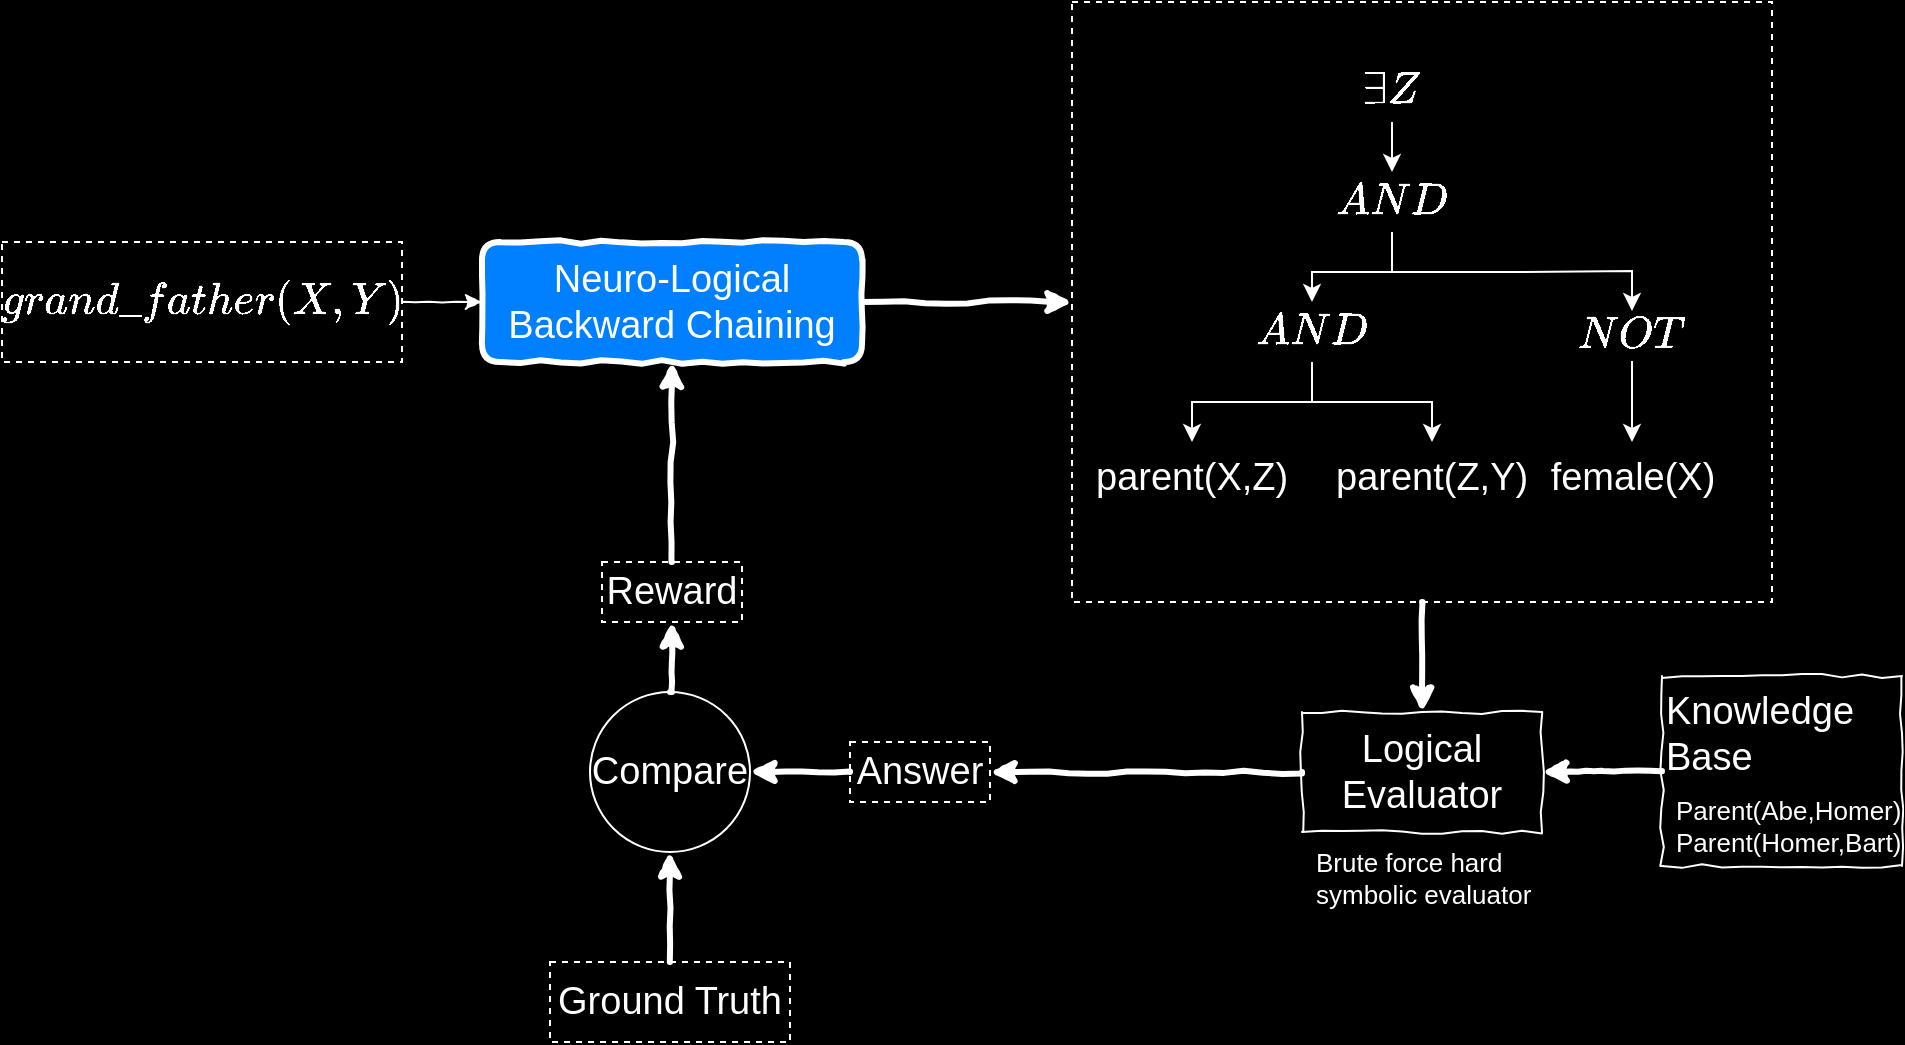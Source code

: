 <mxfile version="11.0.1" type="github"><diagram id="BeI8DHMDFHrEP4bDjmuN" name="Page-1"><mxGraphModel dx="1186" dy="758" grid="1" gridSize="10" guides="1" tooltips="1" connect="1" arrows="1" fold="1" page="1" pageScale="1" pageWidth="1100" pageHeight="850" background="#000000" math="1" shadow="0"><root><mxCell id="0"/><mxCell id="1" parent="0"/><mxCell id="dKdMtzHMEAxyN29hFK7c-27" style="edgeStyle=orthogonalEdgeStyle;rounded=0;orthogonalLoop=1;jettySize=auto;html=1;exitX=1;exitY=0.5;exitDx=0;exitDy=0;fontSize=19;strokeColor=#FFFFFF;fontColor=#FFFFFF;comic=1;strokeWidth=3;" parent="1" source="dKdMtzHMEAxyN29hFK7c-3" target="dKdMtzHMEAxyN29hFK7c-29" edge="1"><mxGeometry relative="1" as="geometry"><mxPoint x="590" y="270" as="targetPoint"/></mxGeometry></mxCell><mxCell id="dKdMtzHMEAxyN29hFK7c-3" value="Neuro-Logical Backward Chaining" style="rounded=1;whiteSpace=wrap;html=1;fontSize=19;strokeColor=#FFFFFF;fontColor=#FFFFFF;fillColor=#007FFF;strokeWidth=3;comic=1;" parent="1" vertex="1"><mxGeometry x="320" y="240" width="190" height="60" as="geometry"/></mxCell><mxCell id="dKdMtzHMEAxyN29hFK7c-5" style="edgeStyle=orthogonalEdgeStyle;rounded=0;orthogonalLoop=1;jettySize=auto;html=1;exitX=1;exitY=0.5;exitDx=0;exitDy=0;entryX=0;entryY=0.5;entryDx=0;entryDy=0;fontSize=19;strokeColor=#FFFFFF;fontColor=#FFFFFF;comic=1;" parent="1" source="dKdMtzHMEAxyN29hFK7c-4" target="dKdMtzHMEAxyN29hFK7c-3" edge="1"><mxGeometry relative="1" as="geometry"/></mxCell><mxCell id="dKdMtzHMEAxyN29hFK7c-4" value="$$grand\_father(X,Y)$$" style="rounded=0;whiteSpace=wrap;html=1;fontSize=19;fillColor=none;strokeColor=#FFFFFF;fontColor=#FFFFFF;dashed=1;" parent="1" vertex="1"><mxGeometry x="80" y="240" width="200" height="60" as="geometry"/></mxCell><mxCell id="dKdMtzHMEAxyN29hFK7c-32" style="edgeStyle=orthogonalEdgeStyle;rounded=0;orthogonalLoop=1;jettySize=auto;html=1;exitX=0.5;exitY=1;exitDx=0;exitDy=0;fontSize=19;strokeColor=#FFFFFF;fontColor=#FFFFFF;comic=1;strokeWidth=3;" parent="1" source="dKdMtzHMEAxyN29hFK7c-29" target="dKdMtzHMEAxyN29hFK7c-31" edge="1"><mxGeometry relative="1" as="geometry"/></mxCell><mxCell id="dKdMtzHMEAxyN29hFK7c-26" value="" style="group;dashed=1;strokeColor=none;fontColor=#FFFFFF;" parent="1" vertex="1" connectable="0"><mxGeometry x="625" y="150" width="340" height="270" as="geometry"/></mxCell><mxCell id="dKdMtzHMEAxyN29hFK7c-11" value="$$\exists Z $$" style="rounded=0;whiteSpace=wrap;html=1;fillColor=none;fontSize=19;strokeColor=none;fontColor=#FFFFFF;" parent="dKdMtzHMEAxyN29hFK7c-26" vertex="1"><mxGeometry x="130" width="40" height="30" as="geometry"/></mxCell><mxCell id="dKdMtzHMEAxyN29hFK7c-12" value="$$AND $$" style="rounded=0;whiteSpace=wrap;html=1;fillColor=none;fontSize=19;strokeColor=none;fontColor=#FFFFFF;" parent="dKdMtzHMEAxyN29hFK7c-26" vertex="1"><mxGeometry x="130" y="55" width="40" height="30" as="geometry"/></mxCell><mxCell id="dKdMtzHMEAxyN29hFK7c-13" style="edgeStyle=orthogonalEdgeStyle;rounded=0;orthogonalLoop=1;jettySize=auto;html=1;exitX=0.5;exitY=1;exitDx=0;exitDy=0;entryX=0.5;entryY=0;entryDx=0;entryDy=0;fontSize=19;strokeColor=#FFFFFF;fontColor=#FFFFFF;" parent="dKdMtzHMEAxyN29hFK7c-26" source="dKdMtzHMEAxyN29hFK7c-11" target="dKdMtzHMEAxyN29hFK7c-12" edge="1"><mxGeometry relative="1" as="geometry"/></mxCell><mxCell id="dKdMtzHMEAxyN29hFK7c-14" value="$$AND $$" style="rounded=0;whiteSpace=wrap;html=1;fillColor=none;fontSize=19;strokeColor=none;fontColor=#FFFFFF;" parent="dKdMtzHMEAxyN29hFK7c-26" vertex="1"><mxGeometry x="90" y="120" width="40" height="30" as="geometry"/></mxCell><mxCell id="dKdMtzHMEAxyN29hFK7c-16" style="edgeStyle=orthogonalEdgeStyle;rounded=0;orthogonalLoop=1;jettySize=auto;html=1;exitX=0.5;exitY=1;exitDx=0;exitDy=0;entryX=0.5;entryY=0;entryDx=0;entryDy=0;fontSize=19;strokeColor=#FFFFFF;fontColor=#FFFFFF;" parent="dKdMtzHMEAxyN29hFK7c-26" source="dKdMtzHMEAxyN29hFK7c-12" target="dKdMtzHMEAxyN29hFK7c-14" edge="1"><mxGeometry relative="1" as="geometry"/></mxCell><mxCell id="dKdMtzHMEAxyN29hFK7c-15" value="parent(X,Z)" style="text;html=1;fontSize=19;strokeColor=none;fontColor=#FFFFFF;" parent="dKdMtzHMEAxyN29hFK7c-26" vertex="1"><mxGeometry y="190" width="100" height="40" as="geometry"/></mxCell><mxCell id="dKdMtzHMEAxyN29hFK7c-17" style="edgeStyle=orthogonalEdgeStyle;rounded=0;orthogonalLoop=1;jettySize=auto;html=1;exitX=0.5;exitY=1;exitDx=0;exitDy=0;entryX=0.5;entryY=0;entryDx=0;entryDy=0;fontSize=19;strokeColor=#FFFFFF;fontColor=#FFFFFF;" parent="dKdMtzHMEAxyN29hFK7c-26" source="dKdMtzHMEAxyN29hFK7c-14" target="dKdMtzHMEAxyN29hFK7c-15" edge="1"><mxGeometry relative="1" as="geometry"/></mxCell><mxCell id="dKdMtzHMEAxyN29hFK7c-18" value="parent(Z,Y)" style="text;html=1;fontSize=19;strokeColor=none;fontColor=#FFFFFF;" parent="dKdMtzHMEAxyN29hFK7c-26" vertex="1"><mxGeometry x="120" y="190" width="100" height="40" as="geometry"/></mxCell><mxCell id="dKdMtzHMEAxyN29hFK7c-19" style="edgeStyle=orthogonalEdgeStyle;rounded=0;orthogonalLoop=1;jettySize=auto;html=1;exitX=0.5;exitY=1;exitDx=0;exitDy=0;entryX=0.5;entryY=0;entryDx=0;entryDy=0;fontSize=19;strokeColor=#FFFFFF;fontColor=#FFFFFF;" parent="dKdMtzHMEAxyN29hFK7c-26" source="dKdMtzHMEAxyN29hFK7c-14" target="dKdMtzHMEAxyN29hFK7c-18" edge="1"><mxGeometry relative="1" as="geometry"/></mxCell><mxCell id="dKdMtzHMEAxyN29hFK7c-22" value="$$NOT $$" style="rounded=0;whiteSpace=wrap;html=1;fillColor=none;fontSize=19;strokeColor=none;fontColor=#FFFFFF;" parent="dKdMtzHMEAxyN29hFK7c-26" vertex="1"><mxGeometry x="250" y="124.5" width="40" height="25" as="geometry"/></mxCell><mxCell id="dKdMtzHMEAxyN29hFK7c-23" style="edgeStyle=orthogonalEdgeStyle;rounded=0;orthogonalLoop=1;jettySize=auto;html=1;exitX=0.5;exitY=1;exitDx=0;exitDy=0;entryX=0.5;entryY=0;entryDx=0;entryDy=0;fontSize=19;strokeColor=#FFFFFF;fontColor=#FFFFFF;" parent="dKdMtzHMEAxyN29hFK7c-26" source="dKdMtzHMEAxyN29hFK7c-12" target="dKdMtzHMEAxyN29hFK7c-22" edge="1"><mxGeometry relative="1" as="geometry"/></mxCell><mxCell id="dKdMtzHMEAxyN29hFK7c-29" value="" style="rounded=0;whiteSpace=wrap;html=1;fillColor=none;fontSize=19;strokeColor=#FFFFFF;fontColor=#FFFFFF;dashed=1;" parent="dKdMtzHMEAxyN29hFK7c-26" vertex="1"><mxGeometry x="-10" y="-30" width="350" height="300" as="geometry"/></mxCell><mxCell id="dKdMtzHMEAxyN29hFK7c-24" value="female(X)" style="text;html=1;fontSize=19;strokeColor=none;fontColor=#FFFFFF;align=center;" parent="dKdMtzHMEAxyN29hFK7c-26" vertex="1"><mxGeometry x="220" y="190" width="100" height="40" as="geometry"/></mxCell><mxCell id="dKdMtzHMEAxyN29hFK7c-25" style="edgeStyle=orthogonalEdgeStyle;rounded=0;orthogonalLoop=1;jettySize=auto;html=1;exitX=0.5;exitY=1;exitDx=0;exitDy=0;fontSize=19;strokeColor=#FFFFFF;fontColor=#FFFFFF;" parent="dKdMtzHMEAxyN29hFK7c-26" source="dKdMtzHMEAxyN29hFK7c-22" target="dKdMtzHMEAxyN29hFK7c-24" edge="1"><mxGeometry relative="1" as="geometry"/></mxCell><mxCell id="dKdMtzHMEAxyN29hFK7c-37" style="edgeStyle=orthogonalEdgeStyle;rounded=0;orthogonalLoop=1;jettySize=auto;html=1;exitX=0;exitY=0.5;exitDx=0;exitDy=0;fontSize=19;entryX=1;entryY=0.5;entryDx=0;entryDy=0;strokeColor=#FFFFFF;fontColor=#FFFFFF;comic=1;strokeWidth=3;" parent="1" source="dKdMtzHMEAxyN29hFK7c-31" target="dKdMtzHMEAxyN29hFK7c-48" edge="1"><mxGeometry relative="1" as="geometry"><mxPoint x="550" y="507" as="targetPoint"/></mxGeometry></mxCell><mxCell id="dKdMtzHMEAxyN29hFK7c-31" value="Logical Evaluator" style="rounded=0;whiteSpace=wrap;html=1;strokeColor=#FFFFFF;fillColor=none;fontSize=19;fontColor=#FFFFFF;comic=1;" parent="1" vertex="1"><mxGeometry x="730" y="475" width="120" height="60" as="geometry"/></mxCell><mxCell id="dKdMtzHMEAxyN29hFK7c-36" style="edgeStyle=orthogonalEdgeStyle;rounded=0;orthogonalLoop=1;jettySize=auto;html=1;exitX=0;exitY=0.5;exitDx=0;exitDy=0;entryX=1;entryY=0.5;entryDx=0;entryDy=0;fontSize=19;strokeColor=#FFFFFF;fontColor=#FFFFFF;comic=1;strokeWidth=3;" parent="1" source="dKdMtzHMEAxyN29hFK7c-35" target="dKdMtzHMEAxyN29hFK7c-31" edge="1"><mxGeometry relative="1" as="geometry"/></mxCell><mxCell id="dKdMtzHMEAxyN29hFK7c-35" value="Knowledge Base" style="rounded=0;whiteSpace=wrap;html=1;strokeColor=#FFFFFF;fillColor=none;fontSize=19;fontColor=#FFFFFF;comic=1;verticalAlign=top;align=left;" parent="1" vertex="1"><mxGeometry x="910" y="457" width="120" height="95" as="geometry"/></mxCell><mxCell id="dKdMtzHMEAxyN29hFK7c-45" style="edgeStyle=orthogonalEdgeStyle;rounded=0;orthogonalLoop=1;jettySize=auto;html=1;exitX=0.5;exitY=0;exitDx=0;exitDy=0;entryX=0.5;entryY=1;entryDx=0;entryDy=0;fontSize=19;strokeColor=#FFFFFF;fontColor=#FFFFFF;comic=1;strokeWidth=3;" parent="1" source="dKdMtzHMEAxyN29hFK7c-38" target="dKdMtzHMEAxyN29hFK7c-3" edge="1"><mxGeometry relative="1" as="geometry"/></mxCell><mxCell id="dKdMtzHMEAxyN29hFK7c-38" value="Reward" style="rounded=0;whiteSpace=wrap;html=1;strokeColor=#FFFFFF;fillColor=none;fontSize=19;dashed=1;fontColor=#FFFFFF;" parent="1" vertex="1"><mxGeometry x="380" y="400" width="70" height="30" as="geometry"/></mxCell><mxCell id="dKdMtzHMEAxyN29hFK7c-46" style="edgeStyle=orthogonalEdgeStyle;rounded=0;orthogonalLoop=1;jettySize=auto;html=1;exitX=0.5;exitY=0;exitDx=0;exitDy=0;entryX=0.5;entryY=1;entryDx=0;entryDy=0;fontSize=19;strokeColor=#FFFFFF;fontColor=#FFFFFF;comic=1;strokeWidth=3;" parent="1" source="dKdMtzHMEAxyN29hFK7c-39" target="dKdMtzHMEAxyN29hFK7c-38" edge="1"><mxGeometry relative="1" as="geometry"/></mxCell><mxCell id="dKdMtzHMEAxyN29hFK7c-39" value="Compare" style="ellipse;whiteSpace=wrap;html=1;aspect=fixed;strokeColor=#FFFFFF;fillColor=none;fontSize=19;fontColor=#FFFFFF;" parent="1" vertex="1"><mxGeometry x="374" y="465" width="80" height="80" as="geometry"/></mxCell><mxCell id="dKdMtzHMEAxyN29hFK7c-43" style="edgeStyle=orthogonalEdgeStyle;rounded=0;orthogonalLoop=1;jettySize=auto;html=1;exitX=0.5;exitY=0;exitDx=0;exitDy=0;entryX=0.5;entryY=1;entryDx=0;entryDy=0;fontSize=19;strokeColor=#FFFFFF;fontColor=#FFFFFF;comic=1;strokeWidth=3;" parent="1" source="dKdMtzHMEAxyN29hFK7c-42" target="dKdMtzHMEAxyN29hFK7c-39" edge="1"><mxGeometry relative="1" as="geometry"/></mxCell><mxCell id="dKdMtzHMEAxyN29hFK7c-42" value="Ground Truth" style="rounded=0;whiteSpace=wrap;html=1;strokeColor=#FFFFFF;fillColor=none;fontSize=19;dashed=1;fontColor=#FFFFFF;" parent="1" vertex="1"><mxGeometry x="354" y="600" width="120" height="40" as="geometry"/></mxCell><mxCell id="dKdMtzHMEAxyN29hFK7c-49" style="edgeStyle=orthogonalEdgeStyle;rounded=0;orthogonalLoop=1;jettySize=auto;html=1;exitX=0;exitY=0.5;exitDx=0;exitDy=0;entryX=1;entryY=0.5;entryDx=0;entryDy=0;fontSize=19;strokeColor=#FFFFFF;fontColor=#FFFFFF;comic=1;strokeWidth=3;" parent="1" source="dKdMtzHMEAxyN29hFK7c-48" target="dKdMtzHMEAxyN29hFK7c-39" edge="1"><mxGeometry relative="1" as="geometry"/></mxCell><mxCell id="dKdMtzHMEAxyN29hFK7c-48" value="Answer" style="rounded=0;whiteSpace=wrap;html=1;strokeColor=#FFFFFF;fillColor=none;fontSize=19;dashed=1;fontColor=#FFFFFF;" parent="1" vertex="1"><mxGeometry x="504" y="490" width="70" height="30" as="geometry"/></mxCell><mxCell id="pvRX6UMYAVvs06P-gnPC-4" value="&lt;div style=&quot;font-size: 13px;&quot;&gt;Parent(Abe,Homer)&lt;/div&gt;&lt;div style=&quot;font-size: 13px;&quot;&gt;Parent(Homer,Bart)&lt;/div&gt;" style="text;html=1;fontColor=#FFFFFF;fontSize=13;" vertex="1" parent="1"><mxGeometry x="915" y="510" width="110" height="30" as="geometry"/></mxCell><mxCell id="pvRX6UMYAVvs06P-gnPC-7" value="Brute force hard symbolic evaluator" style="text;html=1;fontColor=#FFFFFF;whiteSpace=wrap;fontSize=13;" vertex="1" parent="1"><mxGeometry x="735" y="536" width="110" height="30" as="geometry"/></mxCell></root></mxGraphModel></diagram></mxfile>